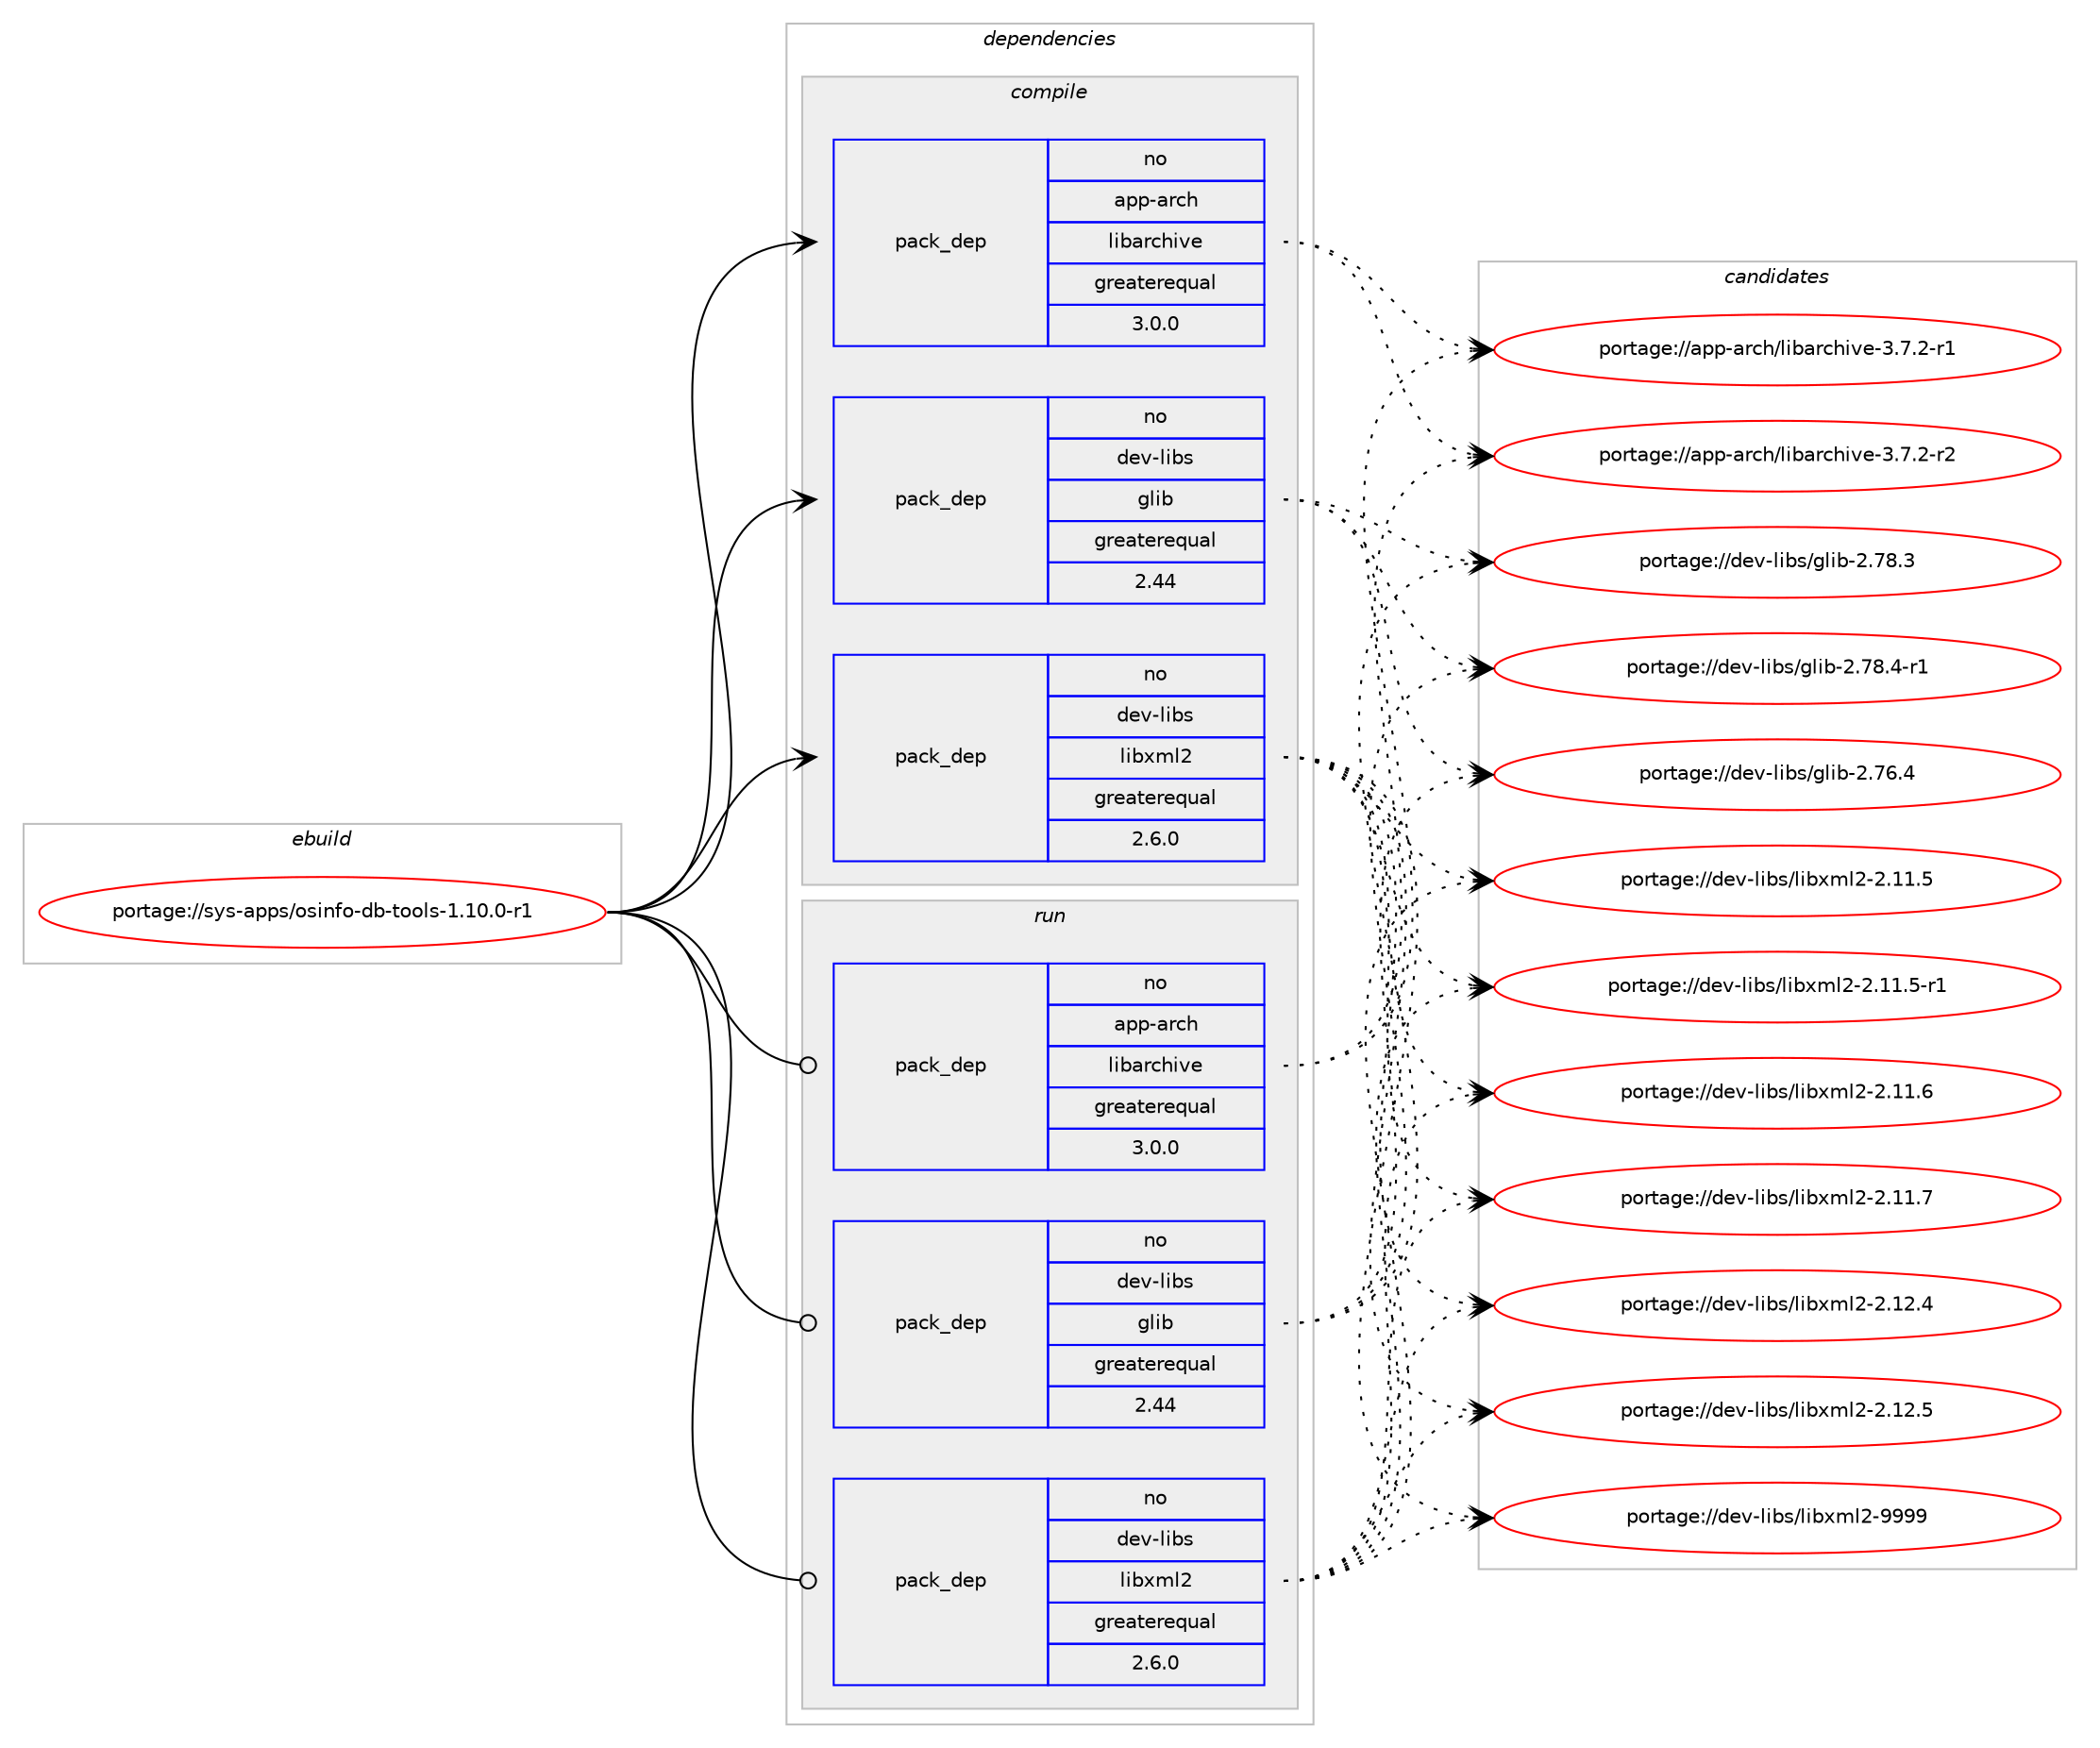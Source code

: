 digraph prolog {

# *************
# Graph options
# *************

newrank=true;
concentrate=true;
compound=true;
graph [rankdir=LR,fontname=Helvetica,fontsize=10,ranksep=1.5];#, ranksep=2.5, nodesep=0.2];
edge  [arrowhead=vee];
node  [fontname=Helvetica,fontsize=10];

# **********
# The ebuild
# **********

subgraph cluster_leftcol {
color=gray;
rank=same;
label=<<i>ebuild</i>>;
id [label="portage://sys-apps/osinfo-db-tools-1.10.0-r1", color=red, width=4, href="../sys-apps/osinfo-db-tools-1.10.0-r1.svg"];
}

# ****************
# The dependencies
# ****************

subgraph cluster_midcol {
color=gray;
label=<<i>dependencies</i>>;
subgraph cluster_compile {
fillcolor="#eeeeee";
style=filled;
label=<<i>compile</i>>;
subgraph pack5308 {
dependency17008 [label=<<TABLE BORDER="0" CELLBORDER="1" CELLSPACING="0" CELLPADDING="4" WIDTH="220"><TR><TD ROWSPAN="6" CELLPADDING="30">pack_dep</TD></TR><TR><TD WIDTH="110">no</TD></TR><TR><TD>app-arch</TD></TR><TR><TD>libarchive</TD></TR><TR><TD>greaterequal</TD></TR><TR><TD>3.0.0</TD></TR></TABLE>>, shape=none, color=blue];
}
id:e -> dependency17008:w [weight=20,style="solid",arrowhead="vee"];
subgraph pack5309 {
dependency17009 [label=<<TABLE BORDER="0" CELLBORDER="1" CELLSPACING="0" CELLPADDING="4" WIDTH="220"><TR><TD ROWSPAN="6" CELLPADDING="30">pack_dep</TD></TR><TR><TD WIDTH="110">no</TD></TR><TR><TD>dev-libs</TD></TR><TR><TD>glib</TD></TR><TR><TD>greaterequal</TD></TR><TR><TD>2.44</TD></TR></TABLE>>, shape=none, color=blue];
}
id:e -> dependency17009:w [weight=20,style="solid",arrowhead="vee"];
# *** BEGIN UNKNOWN DEPENDENCY TYPE (TODO) ***
# id -> package_dependency(portage://sys-apps/osinfo-db-tools-1.10.0-r1,install,no,dev-libs,json-glib,none,[,,],[],[])
# *** END UNKNOWN DEPENDENCY TYPE (TODO) ***

subgraph pack5310 {
dependency17010 [label=<<TABLE BORDER="0" CELLBORDER="1" CELLSPACING="0" CELLPADDING="4" WIDTH="220"><TR><TD ROWSPAN="6" CELLPADDING="30">pack_dep</TD></TR><TR><TD WIDTH="110">no</TD></TR><TR><TD>dev-libs</TD></TR><TR><TD>libxml2</TD></TR><TR><TD>greaterequal</TD></TR><TR><TD>2.6.0</TD></TR></TABLE>>, shape=none, color=blue];
}
id:e -> dependency17010:w [weight=20,style="solid",arrowhead="vee"];
# *** BEGIN UNKNOWN DEPENDENCY TYPE (TODO) ***
# id -> package_dependency(portage://sys-apps/osinfo-db-tools-1.10.0-r1,install,no,net-libs,libsoup,none,[,,],[slot(3.0)],[])
# *** END UNKNOWN DEPENDENCY TYPE (TODO) ***

}
subgraph cluster_compileandrun {
fillcolor="#eeeeee";
style=filled;
label=<<i>compile and run</i>>;
}
subgraph cluster_run {
fillcolor="#eeeeee";
style=filled;
label=<<i>run</i>>;
subgraph pack5311 {
dependency17011 [label=<<TABLE BORDER="0" CELLBORDER="1" CELLSPACING="0" CELLPADDING="4" WIDTH="220"><TR><TD ROWSPAN="6" CELLPADDING="30">pack_dep</TD></TR><TR><TD WIDTH="110">no</TD></TR><TR><TD>app-arch</TD></TR><TR><TD>libarchive</TD></TR><TR><TD>greaterequal</TD></TR><TR><TD>3.0.0</TD></TR></TABLE>>, shape=none, color=blue];
}
id:e -> dependency17011:w [weight=20,style="solid",arrowhead="odot"];
subgraph pack5312 {
dependency17012 [label=<<TABLE BORDER="0" CELLBORDER="1" CELLSPACING="0" CELLPADDING="4" WIDTH="220"><TR><TD ROWSPAN="6" CELLPADDING="30">pack_dep</TD></TR><TR><TD WIDTH="110">no</TD></TR><TR><TD>dev-libs</TD></TR><TR><TD>glib</TD></TR><TR><TD>greaterequal</TD></TR><TR><TD>2.44</TD></TR></TABLE>>, shape=none, color=blue];
}
id:e -> dependency17012:w [weight=20,style="solid",arrowhead="odot"];
# *** BEGIN UNKNOWN DEPENDENCY TYPE (TODO) ***
# id -> package_dependency(portage://sys-apps/osinfo-db-tools-1.10.0-r1,run,no,dev-libs,json-glib,none,[,,],[],[])
# *** END UNKNOWN DEPENDENCY TYPE (TODO) ***

subgraph pack5313 {
dependency17013 [label=<<TABLE BORDER="0" CELLBORDER="1" CELLSPACING="0" CELLPADDING="4" WIDTH="220"><TR><TD ROWSPAN="6" CELLPADDING="30">pack_dep</TD></TR><TR><TD WIDTH="110">no</TD></TR><TR><TD>dev-libs</TD></TR><TR><TD>libxml2</TD></TR><TR><TD>greaterequal</TD></TR><TR><TD>2.6.0</TD></TR></TABLE>>, shape=none, color=blue];
}
id:e -> dependency17013:w [weight=20,style="solid",arrowhead="odot"];
# *** BEGIN UNKNOWN DEPENDENCY TYPE (TODO) ***
# id -> package_dependency(portage://sys-apps/osinfo-db-tools-1.10.0-r1,run,no,net-libs,libsoup,none,[,,],[slot(3.0)],[])
# *** END UNKNOWN DEPENDENCY TYPE (TODO) ***

}
}

# **************
# The candidates
# **************

subgraph cluster_choices {
rank=same;
color=gray;
label=<<i>candidates</i>>;

subgraph choice5308 {
color=black;
nodesep=1;
choice97112112459711499104471081059897114991041051181014551465546504511449 [label="portage://app-arch/libarchive-3.7.2-r1", color=red, width=4,href="../app-arch/libarchive-3.7.2-r1.svg"];
choice97112112459711499104471081059897114991041051181014551465546504511450 [label="portage://app-arch/libarchive-3.7.2-r2", color=red, width=4,href="../app-arch/libarchive-3.7.2-r2.svg"];
dependency17008:e -> choice97112112459711499104471081059897114991041051181014551465546504511449:w [style=dotted,weight="100"];
dependency17008:e -> choice97112112459711499104471081059897114991041051181014551465546504511450:w [style=dotted,weight="100"];
}
subgraph choice5309 {
color=black;
nodesep=1;
choice1001011184510810598115471031081059845504655544652 [label="portage://dev-libs/glib-2.76.4", color=red, width=4,href="../dev-libs/glib-2.76.4.svg"];
choice1001011184510810598115471031081059845504655564651 [label="portage://dev-libs/glib-2.78.3", color=red, width=4,href="../dev-libs/glib-2.78.3.svg"];
choice10010111845108105981154710310810598455046555646524511449 [label="portage://dev-libs/glib-2.78.4-r1", color=red, width=4,href="../dev-libs/glib-2.78.4-r1.svg"];
dependency17009:e -> choice1001011184510810598115471031081059845504655544652:w [style=dotted,weight="100"];
dependency17009:e -> choice1001011184510810598115471031081059845504655564651:w [style=dotted,weight="100"];
dependency17009:e -> choice10010111845108105981154710310810598455046555646524511449:w [style=dotted,weight="100"];
}
subgraph choice5310 {
color=black;
nodesep=1;
choice100101118451081059811547108105981201091085045504649494653 [label="portage://dev-libs/libxml2-2.11.5", color=red, width=4,href="../dev-libs/libxml2-2.11.5.svg"];
choice1001011184510810598115471081059812010910850455046494946534511449 [label="portage://dev-libs/libxml2-2.11.5-r1", color=red, width=4,href="../dev-libs/libxml2-2.11.5-r1.svg"];
choice100101118451081059811547108105981201091085045504649494654 [label="portage://dev-libs/libxml2-2.11.6", color=red, width=4,href="../dev-libs/libxml2-2.11.6.svg"];
choice100101118451081059811547108105981201091085045504649494655 [label="portage://dev-libs/libxml2-2.11.7", color=red, width=4,href="../dev-libs/libxml2-2.11.7.svg"];
choice100101118451081059811547108105981201091085045504649504652 [label="portage://dev-libs/libxml2-2.12.4", color=red, width=4,href="../dev-libs/libxml2-2.12.4.svg"];
choice100101118451081059811547108105981201091085045504649504653 [label="portage://dev-libs/libxml2-2.12.5", color=red, width=4,href="../dev-libs/libxml2-2.12.5.svg"];
choice10010111845108105981154710810598120109108504557575757 [label="portage://dev-libs/libxml2-9999", color=red, width=4,href="../dev-libs/libxml2-9999.svg"];
dependency17010:e -> choice100101118451081059811547108105981201091085045504649494653:w [style=dotted,weight="100"];
dependency17010:e -> choice1001011184510810598115471081059812010910850455046494946534511449:w [style=dotted,weight="100"];
dependency17010:e -> choice100101118451081059811547108105981201091085045504649494654:w [style=dotted,weight="100"];
dependency17010:e -> choice100101118451081059811547108105981201091085045504649494655:w [style=dotted,weight="100"];
dependency17010:e -> choice100101118451081059811547108105981201091085045504649504652:w [style=dotted,weight="100"];
dependency17010:e -> choice100101118451081059811547108105981201091085045504649504653:w [style=dotted,weight="100"];
dependency17010:e -> choice10010111845108105981154710810598120109108504557575757:w [style=dotted,weight="100"];
}
subgraph choice5311 {
color=black;
nodesep=1;
choice97112112459711499104471081059897114991041051181014551465546504511449 [label="portage://app-arch/libarchive-3.7.2-r1", color=red, width=4,href="../app-arch/libarchive-3.7.2-r1.svg"];
choice97112112459711499104471081059897114991041051181014551465546504511450 [label="portage://app-arch/libarchive-3.7.2-r2", color=red, width=4,href="../app-arch/libarchive-3.7.2-r2.svg"];
dependency17011:e -> choice97112112459711499104471081059897114991041051181014551465546504511449:w [style=dotted,weight="100"];
dependency17011:e -> choice97112112459711499104471081059897114991041051181014551465546504511450:w [style=dotted,weight="100"];
}
subgraph choice5312 {
color=black;
nodesep=1;
choice1001011184510810598115471031081059845504655544652 [label="portage://dev-libs/glib-2.76.4", color=red, width=4,href="../dev-libs/glib-2.76.4.svg"];
choice1001011184510810598115471031081059845504655564651 [label="portage://dev-libs/glib-2.78.3", color=red, width=4,href="../dev-libs/glib-2.78.3.svg"];
choice10010111845108105981154710310810598455046555646524511449 [label="portage://dev-libs/glib-2.78.4-r1", color=red, width=4,href="../dev-libs/glib-2.78.4-r1.svg"];
dependency17012:e -> choice1001011184510810598115471031081059845504655544652:w [style=dotted,weight="100"];
dependency17012:e -> choice1001011184510810598115471031081059845504655564651:w [style=dotted,weight="100"];
dependency17012:e -> choice10010111845108105981154710310810598455046555646524511449:w [style=dotted,weight="100"];
}
subgraph choice5313 {
color=black;
nodesep=1;
choice100101118451081059811547108105981201091085045504649494653 [label="portage://dev-libs/libxml2-2.11.5", color=red, width=4,href="../dev-libs/libxml2-2.11.5.svg"];
choice1001011184510810598115471081059812010910850455046494946534511449 [label="portage://dev-libs/libxml2-2.11.5-r1", color=red, width=4,href="../dev-libs/libxml2-2.11.5-r1.svg"];
choice100101118451081059811547108105981201091085045504649494654 [label="portage://dev-libs/libxml2-2.11.6", color=red, width=4,href="../dev-libs/libxml2-2.11.6.svg"];
choice100101118451081059811547108105981201091085045504649494655 [label="portage://dev-libs/libxml2-2.11.7", color=red, width=4,href="../dev-libs/libxml2-2.11.7.svg"];
choice100101118451081059811547108105981201091085045504649504652 [label="portage://dev-libs/libxml2-2.12.4", color=red, width=4,href="../dev-libs/libxml2-2.12.4.svg"];
choice100101118451081059811547108105981201091085045504649504653 [label="portage://dev-libs/libxml2-2.12.5", color=red, width=4,href="../dev-libs/libxml2-2.12.5.svg"];
choice10010111845108105981154710810598120109108504557575757 [label="portage://dev-libs/libxml2-9999", color=red, width=4,href="../dev-libs/libxml2-9999.svg"];
dependency17013:e -> choice100101118451081059811547108105981201091085045504649494653:w [style=dotted,weight="100"];
dependency17013:e -> choice1001011184510810598115471081059812010910850455046494946534511449:w [style=dotted,weight="100"];
dependency17013:e -> choice100101118451081059811547108105981201091085045504649494654:w [style=dotted,weight="100"];
dependency17013:e -> choice100101118451081059811547108105981201091085045504649494655:w [style=dotted,weight="100"];
dependency17013:e -> choice100101118451081059811547108105981201091085045504649504652:w [style=dotted,weight="100"];
dependency17013:e -> choice100101118451081059811547108105981201091085045504649504653:w [style=dotted,weight="100"];
dependency17013:e -> choice10010111845108105981154710810598120109108504557575757:w [style=dotted,weight="100"];
}
}

}

